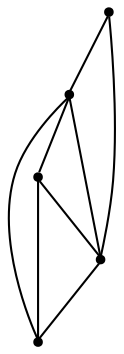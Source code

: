 graph {
  node [shape=point,comment="{\"directed\":false,\"doi\":\"10.4230/LIPIcs.GD.2024.29\",\"figure\":\"9 (1)\"}"]

  v0 [pos="1507.3511718238137,748.7722936687835"]
  v1 [pos="1121.737762126984,468.67351167496975"]
  v2 [pos="1416.3207744651338,468.67351167496986"]
  v3 [pos="1030.7073647683042,748.7722936687835"]
  v4 [pos="1269.0292047002554,921.8840804591952"]

  v0 -- v1 [id="-1",pos="1507.3511718238137,748.7722936687835 1121.737762126984,468.67351167496975 1121.737762126984,468.67351167496975 1121.737762126984,468.67351167496975"]
  v3 -- v0 [id="-2",pos="1030.7073647683042,748.7722936687835 1507.3511718238137,748.7722936687835 1507.3511718238137,748.7722936687835 1507.3511718238137,748.7722936687835"]
  v3 -- v4 [id="-3",pos="1030.7073647683042,748.7722936687835 1269.0292047002554,921.8840804591952 1269.0292047002554,921.8840804591952 1269.0292047002554,921.8840804591952"]
  v3 -- v1 [id="-4",pos="1030.7073647683042,748.7722936687835 1121.737762126984,468.67351167496975 1121.737762126984,468.67351167496975 1121.737762126984,468.67351167496975"]
  v1 -- v4 [id="-5",pos="1121.737762126984,468.67351167496975 1269.0292047002554,921.8840804591952 1269.0292047002554,921.8840804591952 1269.0292047002554,921.8840804591952"]
  v1 -- v2 [id="-6",pos="1121.737762126984,468.67351167496975 1416.3207744651338,468.67351167496986 1416.3207744651338,468.67351167496986 1416.3207744651338,468.67351167496986"]
  v2 -- v3 [id="-7",pos="1416.3207744651338,468.67351167496986 1030.7073647683042,748.7722936687835 1030.7073647683042,748.7722936687835 1030.7073647683042,748.7722936687835"]
  v4 -- v2 [id="-8",pos="1269.0292047002554,921.8840804591952 1416.3207744651338,468.67351167496986 1416.3207744651338,468.67351167496986 1416.3207744651338,468.67351167496986"]
}
